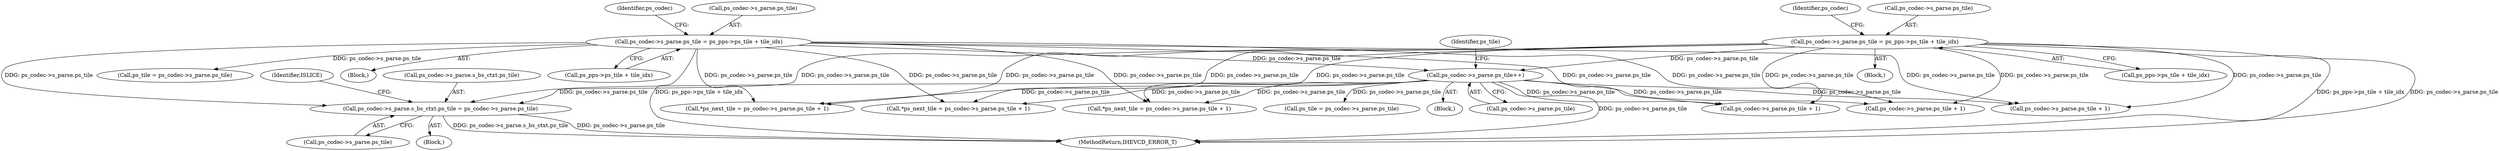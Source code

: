 digraph "0_Android_bcfc7124f6ef9f1ec128fb2e90de774a5b33d199_0@pointer" {
"1004130" [label="(Call,ps_codec->s_parse.s_bs_ctxt.ps_tile = ps_codec->s_parse.ps_tile)"];
"1001180" [label="(Call,ps_codec->s_parse.ps_tile = ps_pps->ps_tile + tile_idx)"];
"1004529" [label="(Call,ps_codec->s_parse.ps_tile++)"];
"1000381" [label="(Call,ps_codec->s_parse.ps_tile = ps_pps->ps_tile + tile_idx)"];
"1001130" [label="(Block,)"];
"1001194" [label="(Identifier,ps_codec)"];
"1004581" [label="(Call,ps_tile = ps_codec->s_parse.ps_tile)"];
"1002586" [label="(Call,ps_codec->s_parse.ps_tile + 1)"];
"1002290" [label="(Call,ps_codec->s_parse.ps_tile + 1)"];
"1004138" [label="(Call,ps_codec->s_parse.ps_tile)"];
"1004145" [label="(Identifier,ISLICE)"];
"1004131" [label="(Call,ps_codec->s_parse.s_bs_ctxt.ps_tile)"];
"1002453" [label="(Call,ps_codec->s_parse.ps_tile + 1)"];
"1000399" [label="(Call,ps_tile = ps_codec->s_parse.ps_tile)"];
"1002584" [label="(Call,*ps_next_tile = ps_codec->s_parse.ps_tile + 1)"];
"1001186" [label="(Call,ps_pps->ps_tile + tile_idx)"];
"1000381" [label="(Call,ps_codec->s_parse.ps_tile = ps_pps->ps_tile + tile_idx)"];
"1004514" [label="(Block,)"];
"1004530" [label="(Call,ps_codec->s_parse.ps_tile)"];
"1004540" [label="(Identifier,ps_tile)"];
"1000191" [label="(Block,)"];
"1001180" [label="(Call,ps_codec->s_parse.ps_tile = ps_pps->ps_tile + tile_idx)"];
"1001181" [label="(Call,ps_codec->s_parse.ps_tile)"];
"1000395" [label="(Identifier,ps_codec)"];
"1005173" [label="(MethodReturn,IHEVCD_ERROR_T)"];
"1000382" [label="(Call,ps_codec->s_parse.ps_tile)"];
"1002451" [label="(Call,*ps_next_tile = ps_codec->s_parse.ps_tile + 1)"];
"1000387" [label="(Call,ps_pps->ps_tile + tile_idx)"];
"1004529" [label="(Call,ps_codec->s_parse.ps_tile++)"];
"1003789" [label="(Block,)"];
"1004130" [label="(Call,ps_codec->s_parse.s_bs_ctxt.ps_tile = ps_codec->s_parse.ps_tile)"];
"1002288" [label="(Call,*ps_next_tile = ps_codec->s_parse.ps_tile + 1)"];
"1004130" -> "1003789"  [label="AST: "];
"1004130" -> "1004138"  [label="CFG: "];
"1004131" -> "1004130"  [label="AST: "];
"1004138" -> "1004130"  [label="AST: "];
"1004145" -> "1004130"  [label="CFG: "];
"1004130" -> "1005173"  [label="DDG: ps_codec->s_parse.s_bs_ctxt.ps_tile"];
"1004130" -> "1005173"  [label="DDG: ps_codec->s_parse.ps_tile"];
"1001180" -> "1004130"  [label="DDG: ps_codec->s_parse.ps_tile"];
"1004529" -> "1004130"  [label="DDG: ps_codec->s_parse.ps_tile"];
"1000381" -> "1004130"  [label="DDG: ps_codec->s_parse.ps_tile"];
"1001180" -> "1001130"  [label="AST: "];
"1001180" -> "1001186"  [label="CFG: "];
"1001181" -> "1001180"  [label="AST: "];
"1001186" -> "1001180"  [label="AST: "];
"1001194" -> "1001180"  [label="CFG: "];
"1001180" -> "1005173"  [label="DDG: ps_pps->ps_tile + tile_idx"];
"1001180" -> "1005173"  [label="DDG: ps_codec->s_parse.ps_tile"];
"1001180" -> "1002288"  [label="DDG: ps_codec->s_parse.ps_tile"];
"1001180" -> "1002290"  [label="DDG: ps_codec->s_parse.ps_tile"];
"1001180" -> "1002451"  [label="DDG: ps_codec->s_parse.ps_tile"];
"1001180" -> "1002453"  [label="DDG: ps_codec->s_parse.ps_tile"];
"1001180" -> "1002584"  [label="DDG: ps_codec->s_parse.ps_tile"];
"1001180" -> "1002586"  [label="DDG: ps_codec->s_parse.ps_tile"];
"1001180" -> "1004529"  [label="DDG: ps_codec->s_parse.ps_tile"];
"1004529" -> "1004514"  [label="AST: "];
"1004529" -> "1004530"  [label="CFG: "];
"1004530" -> "1004529"  [label="AST: "];
"1004540" -> "1004529"  [label="CFG: "];
"1004529" -> "1005173"  [label="DDG: ps_codec->s_parse.ps_tile"];
"1004529" -> "1002288"  [label="DDG: ps_codec->s_parse.ps_tile"];
"1004529" -> "1002290"  [label="DDG: ps_codec->s_parse.ps_tile"];
"1004529" -> "1002451"  [label="DDG: ps_codec->s_parse.ps_tile"];
"1004529" -> "1002453"  [label="DDG: ps_codec->s_parse.ps_tile"];
"1004529" -> "1002584"  [label="DDG: ps_codec->s_parse.ps_tile"];
"1004529" -> "1002586"  [label="DDG: ps_codec->s_parse.ps_tile"];
"1000381" -> "1004529"  [label="DDG: ps_codec->s_parse.ps_tile"];
"1004529" -> "1004581"  [label="DDG: ps_codec->s_parse.ps_tile"];
"1000381" -> "1000191"  [label="AST: "];
"1000381" -> "1000387"  [label="CFG: "];
"1000382" -> "1000381"  [label="AST: "];
"1000387" -> "1000381"  [label="AST: "];
"1000395" -> "1000381"  [label="CFG: "];
"1000381" -> "1005173"  [label="DDG: ps_pps->ps_tile + tile_idx"];
"1000381" -> "1000399"  [label="DDG: ps_codec->s_parse.ps_tile"];
"1000381" -> "1002288"  [label="DDG: ps_codec->s_parse.ps_tile"];
"1000381" -> "1002290"  [label="DDG: ps_codec->s_parse.ps_tile"];
"1000381" -> "1002451"  [label="DDG: ps_codec->s_parse.ps_tile"];
"1000381" -> "1002453"  [label="DDG: ps_codec->s_parse.ps_tile"];
"1000381" -> "1002584"  [label="DDG: ps_codec->s_parse.ps_tile"];
"1000381" -> "1002586"  [label="DDG: ps_codec->s_parse.ps_tile"];
}
